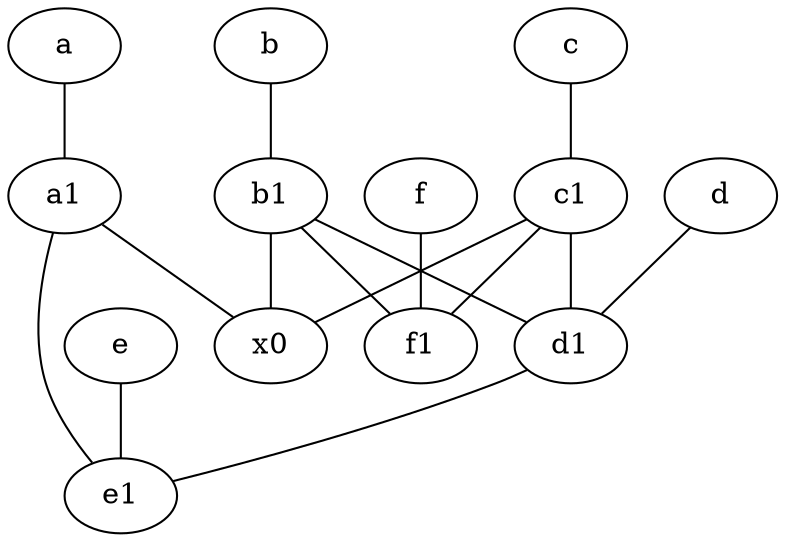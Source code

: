 graph {
	node [labelfontsize=50]
	f1 [labelfontsize=50 pos="3,8!"]
	d [labelfontsize=50 pos="2,5!"]
	b [labelfontsize=50 pos="10,4!"]
	c [labelfontsize=50 pos="4.5,2!"]
	d1 [labelfontsize=50 pos="3,5!"]
	a [labelfontsize=50 pos="8,2!"]
	c1 [labelfontsize=50 pos="4.5,3!"]
	x0 [labelfontsize=50]
	a1 [labelfontsize=50 pos="8,3!"]
	b1 [labelfontsize=50 pos="9,4!"]
	e [labelfontsize=50 pos="7,9!"]
	e1 [labelfontsize=50 pos="7,7!"]
	f [labelfontsize=50 pos="3,9!"]
	c1 -- d1
	c1 -- x0
	d -- d1
	b1 -- x0
	b1 -- f1
	a -- a1
	d1 -- e1
	c1 -- f1
	b -- b1
	f -- f1
	e -- e1
	b1 -- d1
	a1 -- e1
	c -- c1
	a1 -- x0
}
